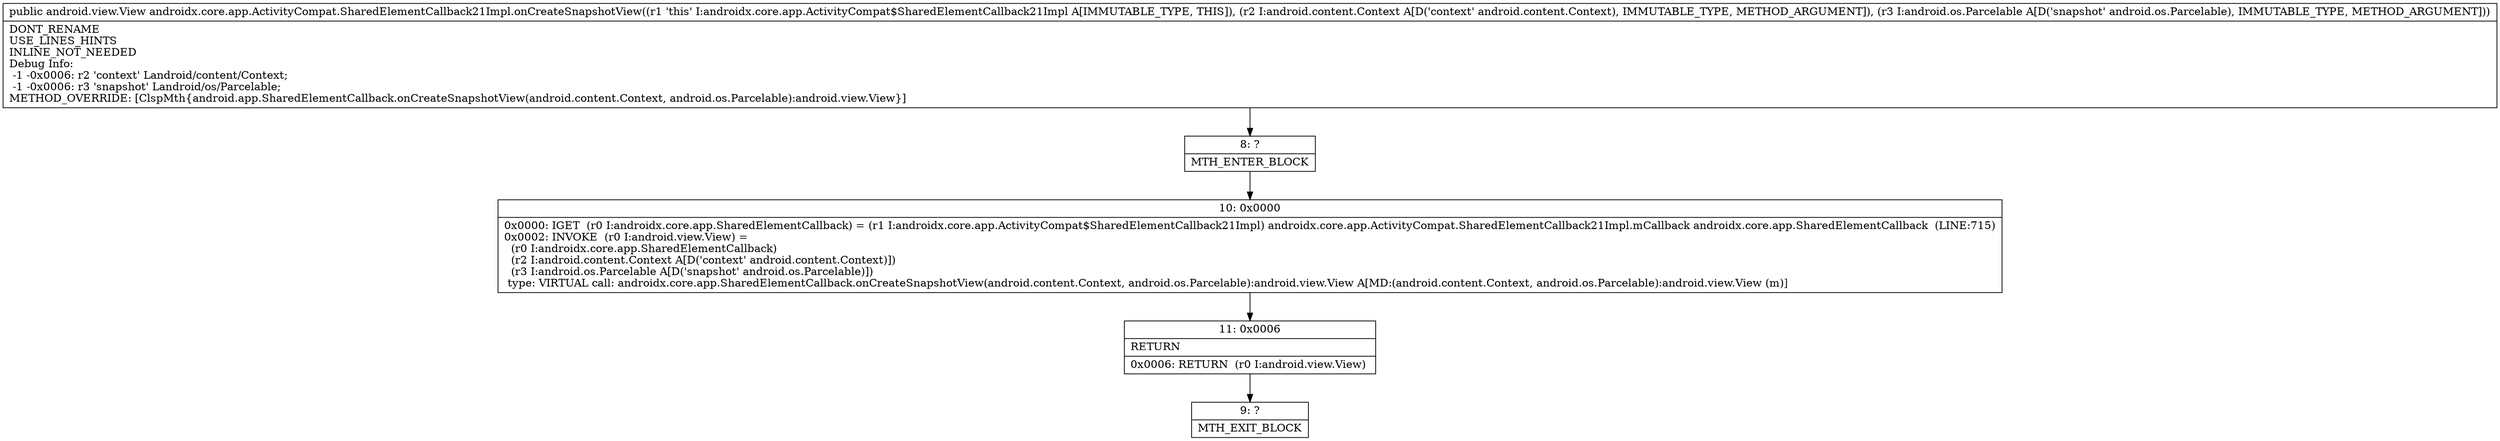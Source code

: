 digraph "CFG forandroidx.core.app.ActivityCompat.SharedElementCallback21Impl.onCreateSnapshotView(Landroid\/content\/Context;Landroid\/os\/Parcelable;)Landroid\/view\/View;" {
Node_8 [shape=record,label="{8\:\ ?|MTH_ENTER_BLOCK\l}"];
Node_10 [shape=record,label="{10\:\ 0x0000|0x0000: IGET  (r0 I:androidx.core.app.SharedElementCallback) = (r1 I:androidx.core.app.ActivityCompat$SharedElementCallback21Impl) androidx.core.app.ActivityCompat.SharedElementCallback21Impl.mCallback androidx.core.app.SharedElementCallback  (LINE:715)\l0x0002: INVOKE  (r0 I:android.view.View) = \l  (r0 I:androidx.core.app.SharedElementCallback)\l  (r2 I:android.content.Context A[D('context' android.content.Context)])\l  (r3 I:android.os.Parcelable A[D('snapshot' android.os.Parcelable)])\l type: VIRTUAL call: androidx.core.app.SharedElementCallback.onCreateSnapshotView(android.content.Context, android.os.Parcelable):android.view.View A[MD:(android.content.Context, android.os.Parcelable):android.view.View (m)]\l}"];
Node_11 [shape=record,label="{11\:\ 0x0006|RETURN\l|0x0006: RETURN  (r0 I:android.view.View) \l}"];
Node_9 [shape=record,label="{9\:\ ?|MTH_EXIT_BLOCK\l}"];
MethodNode[shape=record,label="{public android.view.View androidx.core.app.ActivityCompat.SharedElementCallback21Impl.onCreateSnapshotView((r1 'this' I:androidx.core.app.ActivityCompat$SharedElementCallback21Impl A[IMMUTABLE_TYPE, THIS]), (r2 I:android.content.Context A[D('context' android.content.Context), IMMUTABLE_TYPE, METHOD_ARGUMENT]), (r3 I:android.os.Parcelable A[D('snapshot' android.os.Parcelable), IMMUTABLE_TYPE, METHOD_ARGUMENT]))  | DONT_RENAME\lUSE_LINES_HINTS\lINLINE_NOT_NEEDED\lDebug Info:\l  \-1 \-0x0006: r2 'context' Landroid\/content\/Context;\l  \-1 \-0x0006: r3 'snapshot' Landroid\/os\/Parcelable;\lMETHOD_OVERRIDE: [ClspMth\{android.app.SharedElementCallback.onCreateSnapshotView(android.content.Context, android.os.Parcelable):android.view.View\}]\l}"];
MethodNode -> Node_8;Node_8 -> Node_10;
Node_10 -> Node_11;
Node_11 -> Node_9;
}

